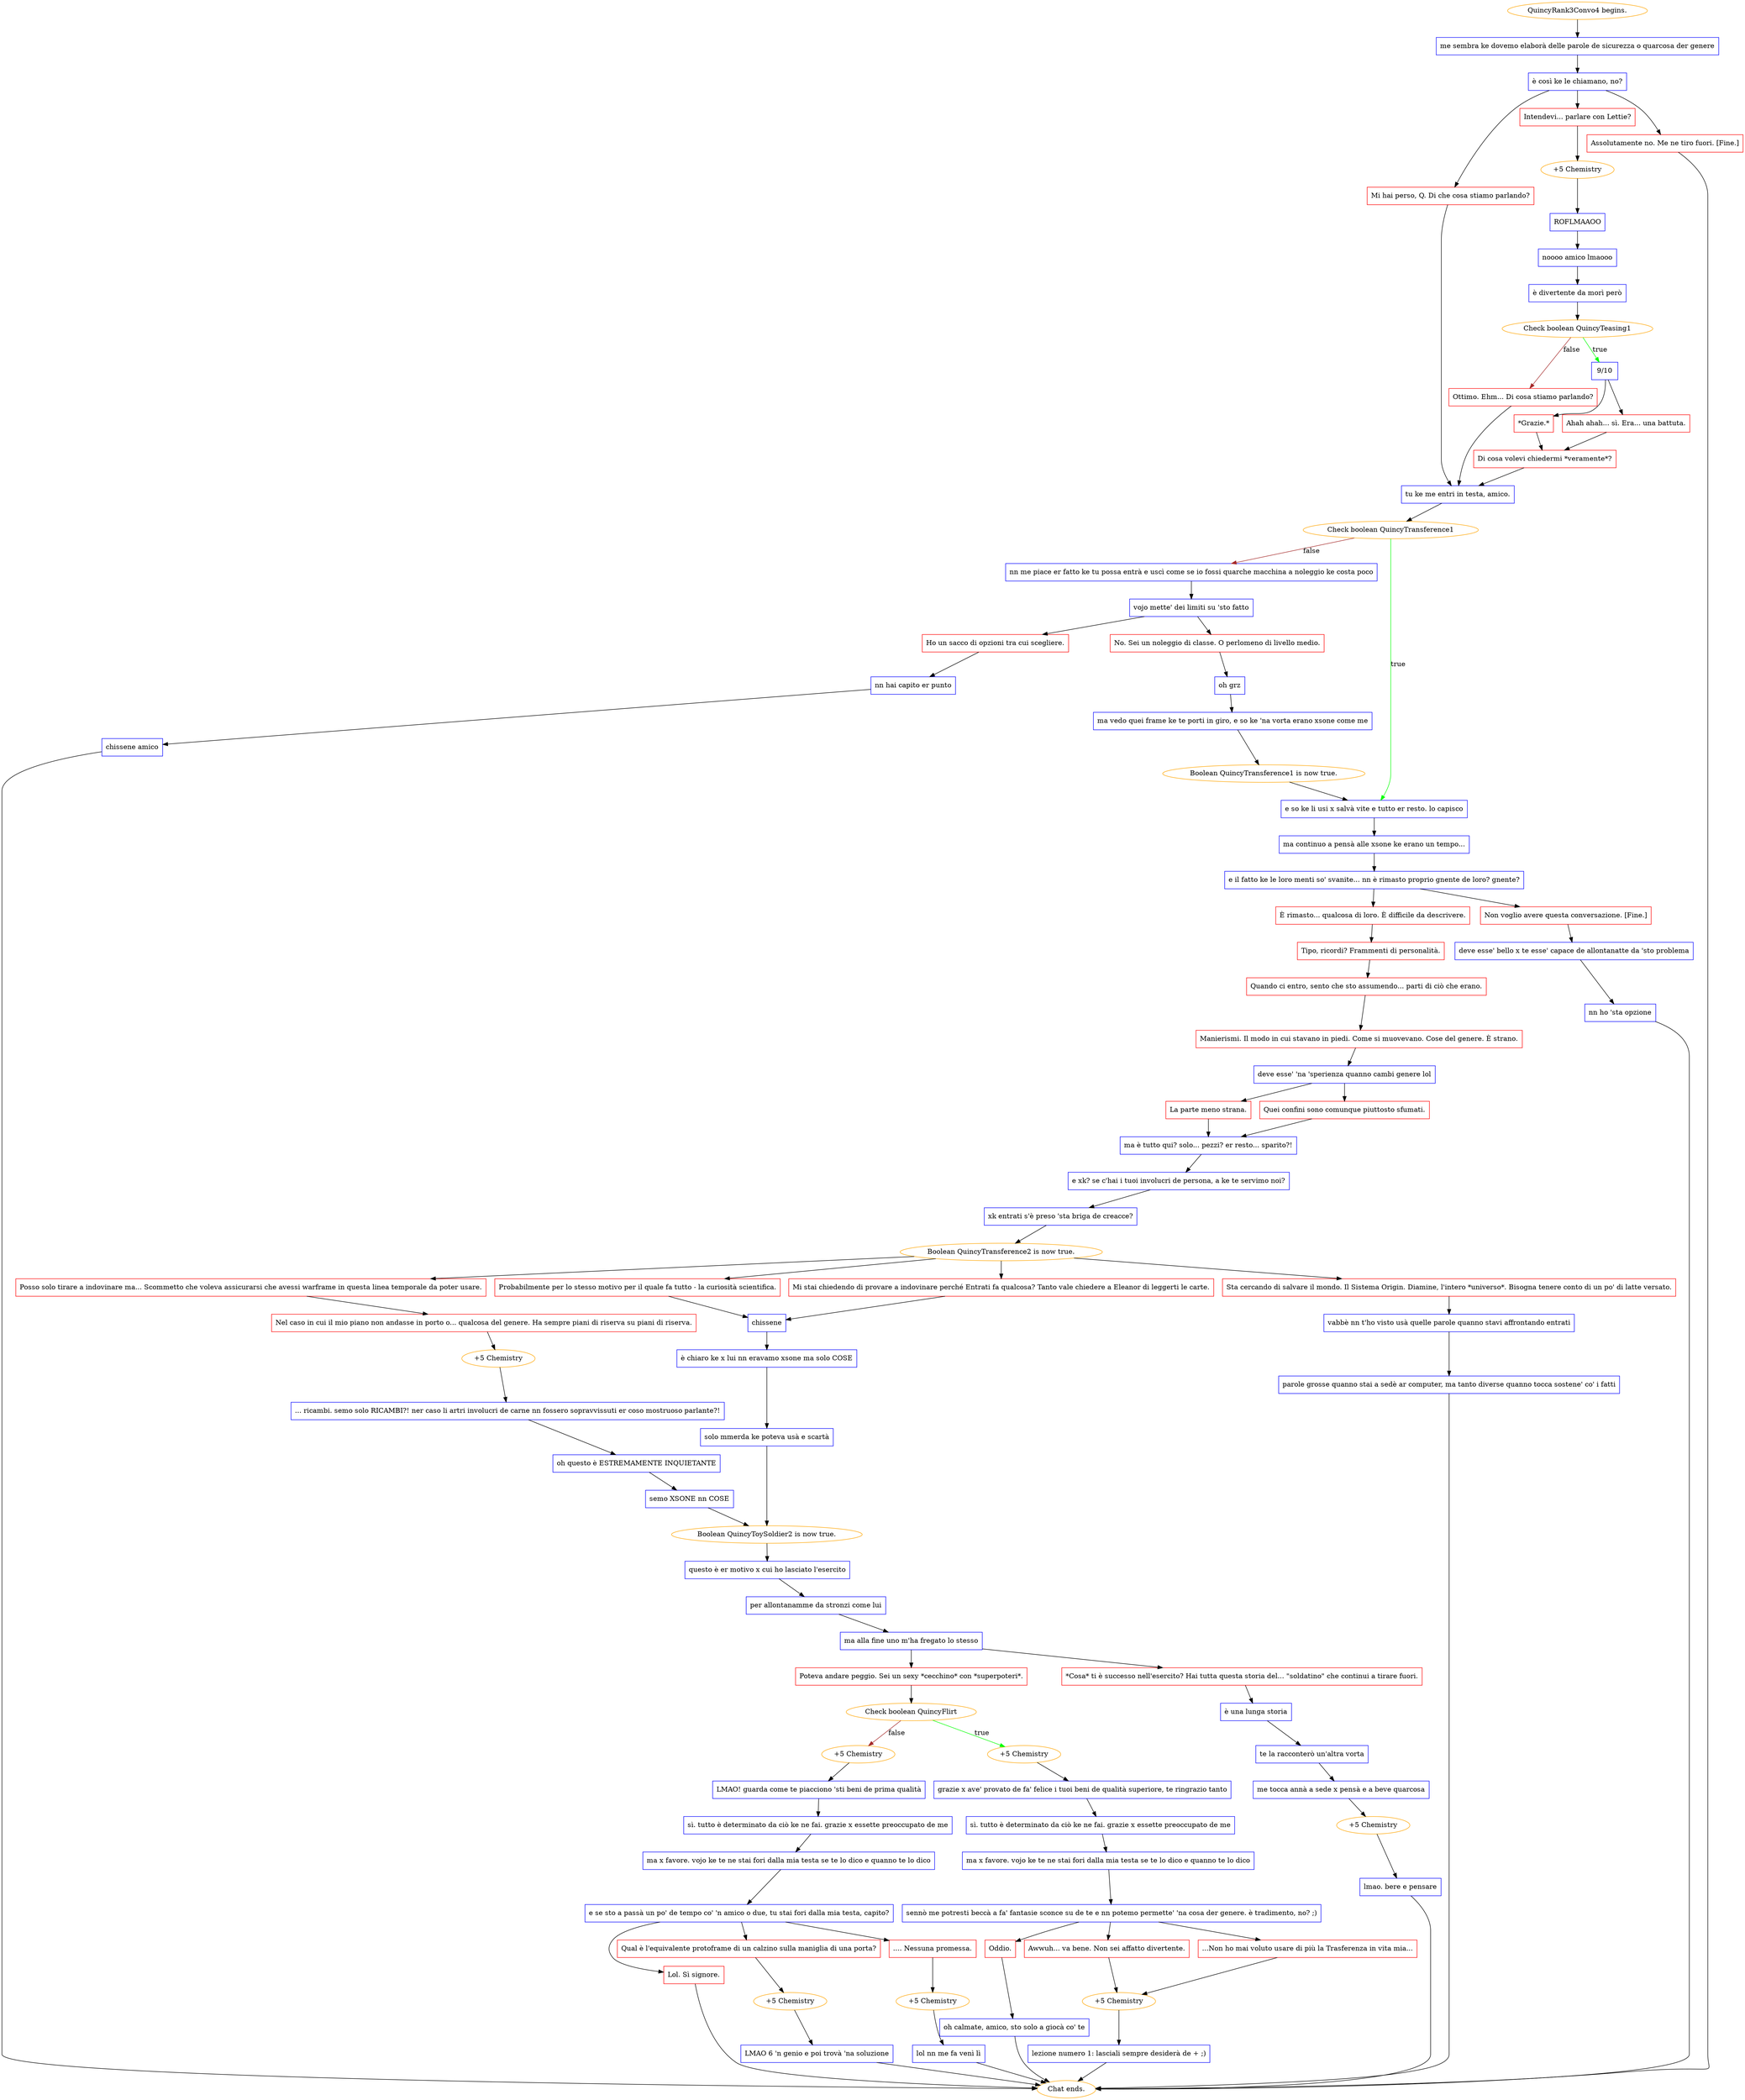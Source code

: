 digraph {
	"QuincyRank3Convo4 begins." [color=orange];
		"QuincyRank3Convo4 begins." -> j2993793545;
	j2993793545 [label="me sembra ke dovemo elaborà delle parole de sicurezza o quarcosa der genere",shape=box,color=blue];
		j2993793545 -> j1963451755;
	j1963451755 [label="è così ke le chiamano, no?",shape=box,color=blue];
		j1963451755 -> j1205739296;
		j1963451755 -> j1701659220;
		j1963451755 -> j4069262512;
	j1205739296 [label="Intendevi... parlare con Lettie?",shape=box,color=red];
		j1205739296 -> j718011853;
	j1701659220 [label="Mi hai perso, Q. Di che cosa stiamo parlando?",shape=box,color=red];
		j1701659220 -> j2511792979;
	j4069262512 [label="Assolutamente no. Me ne tiro fuori. [Fine.]",shape=box,color=red];
		j4069262512 -> "Chat ends.";
	j718011853 [label="+5 Chemistry",color=orange];
		j718011853 -> j132995055;
	j2511792979 [label="tu ke me entri in testa, amico.",shape=box,color=blue];
		j2511792979 -> j2974171597;
	"Chat ends." [color=orange];
	j132995055 [label="ROFLMAAOO",shape=box,color=blue];
		j132995055 -> j1216338436;
	j2974171597 [label="Check boolean QuincyTransference1",color=orange];
		j2974171597 -> j2618667562 [label=true,color=green];
		j2974171597 -> j1683377721 [label=false,color=brown];
	j1216338436 [label="noooo amico lmaooo",shape=box,color=blue];
		j1216338436 -> j42408604;
	j2618667562 [label="e so ke li usi x salvà vite e tutto er resto. lo capisco",shape=box,color=blue];
		j2618667562 -> j154885301;
	j1683377721 [label="nn me piace er fatto ke tu possa entrà e uscì come se io fossi quarche macchina a noleggio ke costa poco",shape=box,color=blue];
		j1683377721 -> j2641918094;
	j42408604 [label="è divertente da morì però",shape=box,color=blue];
		j42408604 -> j4258016429;
	j154885301 [label="ma continuo a pensà alle xsone ke erano un tempo...",shape=box,color=blue];
		j154885301 -> j3199843490;
	j2641918094 [label="vojo mette' dei limiti su 'sto fatto",shape=box,color=blue];
		j2641918094 -> j2910104359;
		j2641918094 -> j2306974404;
	j4258016429 [label="Check boolean QuincyTeasing1",color=orange];
		j4258016429 -> j1324592161 [label=true,color=green];
		j4258016429 -> j2176745644 [label=false,color=brown];
	j3199843490 [label="e il fatto ke le loro menti so' svanite... nn è rimasto proprio gnente de loro? gnente?",shape=box,color=blue];
		j3199843490 -> j3413658284;
		j3199843490 -> j151146949;
	j2910104359 [label="No. Sei un noleggio di classe. O perlomeno di livello medio.",shape=box,color=red];
		j2910104359 -> j3141289967;
	j2306974404 [label="Ho un sacco di opzioni tra cui scegliere.",shape=box,color=red];
		j2306974404 -> j2875275422;
	j1324592161 [label="9/10",shape=box,color=blue];
		j1324592161 -> j1116085617;
		j1324592161 -> j2117282200;
	j2176745644 [label="Ottimo. Ehm... Di cosa stiamo parlando?",shape=box,color=red];
		j2176745644 -> j2511792979;
	j3413658284 [label="È rimasto... qualcosa di loro. È difficile da descrivere.",shape=box,color=red];
		j3413658284 -> j2834908129;
	j151146949 [label="Non voglio avere questa conversazione. [Fine.]",shape=box,color=red];
		j151146949 -> j1146410044;
	j3141289967 [label="oh grz",shape=box,color=blue];
		j3141289967 -> j3267581366;
	j2875275422 [label="nn hai capito er punto",shape=box,color=blue];
		j2875275422 -> j833031433;
	j1116085617 [label="*Grazie.*",shape=box,color=red];
		j1116085617 -> j1382180812;
	j2117282200 [label="Ahah ahah... sì. Era... una battuta.",shape=box,color=red];
		j2117282200 -> j1382180812;
	j2834908129 [label="Tipo, ricordi? Frammenti di personalità.",shape=box,color=red];
		j2834908129 -> j3051417340;
	j1146410044 [label="deve esse' bello x te esse' capace de allontanatte da 'sto problema",shape=box,color=blue];
		j1146410044 -> j2755189356;
	j3267581366 [label="ma vedo quei frame ke te porti in giro, e so ke 'na vorta erano xsone come me",shape=box,color=blue];
		j3267581366 -> j2434807589;
	j833031433 [label="chissene amico",shape=box,color=blue];
		j833031433 -> "Chat ends.";
	j1382180812 [label="Di cosa volevi chiedermi *veramente*?",shape=box,color=red];
		j1382180812 -> j2511792979;
	j3051417340 [label="Quando ci entro, sento che sto assumendo... parti di ciò che erano.",shape=box,color=red];
		j3051417340 -> j126201992;
	j2755189356 [label="nn ho 'sta opzione",shape=box,color=blue];
		j2755189356 -> "Chat ends.";
	j2434807589 [label="Boolean QuincyTransference1 is now true.",color=orange];
		j2434807589 -> j2618667562;
	j126201992 [label="Manierismi. Il modo in cui stavano in piedi. Come si muovevano. Cose del genere. È strano.",shape=box,color=red];
		j126201992 -> j3948484934;
	j3948484934 [label="deve esse' 'na 'sperienza quanno cambi genere lol",shape=box,color=blue];
		j3948484934 -> j4119415269;
		j3948484934 -> j1119127024;
	j4119415269 [label="La parte meno strana.",shape=box,color=red];
		j4119415269 -> j569842834;
	j1119127024 [label="Quei confini sono comunque piuttosto sfumati.",shape=box,color=red];
		j1119127024 -> j569842834;
	j569842834 [label="ma è tutto qui? solo... pezzi? er resto... sparito?!",shape=box,color=blue];
		j569842834 -> j3541359798;
	j3541359798 [label="e xk? se c'hai i tuoi involucri de persona, a ke te servimo noi?",shape=box,color=blue];
		j3541359798 -> j1137779367;
	j1137779367 [label="xk entrati s'è preso 'sta briga de creacce?",shape=box,color=blue];
		j1137779367 -> j2266904553;
	j2266904553 [label="Boolean QuincyTransference2 is now true.",color=orange];
		j2266904553 -> j1209437349;
		j2266904553 -> j353578815;
		j2266904553 -> j1079590782;
		j2266904553 -> j3269485791;
	j1209437349 [label="Posso solo tirare a indovinare ma... Scommetto che voleva assicurarsi che avessi warframe in questa linea temporale da poter usare.",shape=box,color=red];
		j1209437349 -> j483101494;
	j353578815 [label="Probabilmente per lo stesso motivo per il quale fa tutto - la curiosità scientifica.",shape=box,color=red];
		j353578815 -> j394457930;
	j1079590782 [label="Sta cercando di salvare il mondo. Il Sistema Origin. Diamine, l'intero *universo*. Bisogna tenere conto di un po' di latte versato.",shape=box,color=red];
		j1079590782 -> j4230837168;
	j3269485791 [label="Mi stai chiedendo di provare a indovinare perché Entrati fa qualcosa? Tanto vale chiedere a Eleanor di leggerti le carte.",shape=box,color=red];
		j3269485791 -> j394457930;
	j483101494 [label="Nel caso in cui il mio piano non andasse in porto o... qualcosa del genere. Ha sempre piani di riserva su piani di riserva.",shape=box,color=red];
		j483101494 -> j2353518397;
	j394457930 [label="chissene",shape=box,color=blue];
		j394457930 -> j3577479480;
	j4230837168 [label="vabbè nn t'ho visto usà quelle parole quanno stavi affrontando entrati",shape=box,color=blue];
		j4230837168 -> j814689616;
	j2353518397 [label="+5 Chemistry",color=orange];
		j2353518397 -> j2999372665;
	j3577479480 [label="è chiaro ke x lui nn eravamo xsone ma solo COSE",shape=box,color=blue];
		j3577479480 -> j720795292;
	j814689616 [label="parole grosse quanno stai a sedè ar computer, ma tanto diverse quanno tocca sostene' co' i fatti",shape=box,color=blue];
		j814689616 -> "Chat ends.";
	j2999372665 [label="... ricambi. semo solo RICAMBI?! ner caso li artri involucri de carne nn fossero sopravvissuti er coso mostruoso parlante?!",shape=box,color=blue];
		j2999372665 -> j3421389985;
	j720795292 [label="solo mmerda ke poteva usà e scartà",shape=box,color=blue];
		j720795292 -> j3481860155;
	j3421389985 [label="oh questo è ESTREMAMENTE INQUIETANTE",shape=box,color=blue];
		j3421389985 -> j1533148853;
	j3481860155 [label="Boolean QuincyToySoldier2 is now true.",color=orange];
		j3481860155 -> j806322198;
	j1533148853 [label="semo XSONE nn COSE",shape=box,color=blue];
		j1533148853 -> j3481860155;
	j806322198 [label="questo è er motivo x cui ho lasciato l'esercito",shape=box,color=blue];
		j806322198 -> j157745537;
	j157745537 [label="per allontanamme da stronzi come lui",shape=box,color=blue];
		j157745537 -> j1332831788;
	j1332831788 [label="ma alla fine uno m'ha fregato lo stesso",shape=box,color=blue];
		j1332831788 -> j3281716267;
		j1332831788 -> j467189801;
	j3281716267 [label="Poteva andare peggio. Sei un sexy *cecchino* con *superpoteri*.",shape=box,color=red];
		j3281716267 -> j2874288190;
	j467189801 [label="*Cosa* ti è successo nell'esercito? Hai tutta questa storia del... \"soldatino\" che continui a tirare fuori.",shape=box,color=red];
		j467189801 -> j4208289566;
	j2874288190 [label="Check boolean QuincyFlirt",color=orange];
		j2874288190 -> j278537398 [label=true,color=green];
		j2874288190 -> j177397245 [label=false,color=brown];
	j4208289566 [label="è una lunga storia",shape=box,color=blue];
		j4208289566 -> j148633079;
	j278537398 [label="+5 Chemistry",color=orange];
		j278537398 -> j3890096965;
	j177397245 [label="+5 Chemistry",color=orange];
		j177397245 -> j955630533;
	j148633079 [label="te la racconterò un'altra vorta",shape=box,color=blue];
		j148633079 -> j1167970511;
	j3890096965 [label="grazie x ave' provato de fa' felice i tuoi beni de qualità superiore, te ringrazio tanto",shape=box,color=blue];
		j3890096965 -> j595137383;
	j955630533 [label="LMAO! guarda come te piacciono 'sti beni de prima qualità",shape=box,color=blue];
		j955630533 -> j1740324032;
	j1167970511 [label="me tocca annà a sede x pensà e a beve quarcosa",shape=box,color=blue];
		j1167970511 -> j1434156862;
	j595137383 [label="sì. tutto è determinato da ciò ke ne fai. grazie x essette preoccupato de me",shape=box,color=blue];
		j595137383 -> j3315781193;
	j1740324032 [label="sì. tutto è determinato da ciò ke ne fai. grazie x essette preoccupato de me",shape=box,color=blue];
		j1740324032 -> j3055721240;
	j1434156862 [label="+5 Chemistry",color=orange];
		j1434156862 -> j2919371624;
	j3315781193 [label="ma x favore. vojo ke te ne stai fori dalla mia testa se te lo dico e quanno te lo dico",shape=box,color=blue];
		j3315781193 -> j295402985;
	j3055721240 [label="ma x favore. vojo ke te ne stai fori dalla mia testa se te lo dico e quanno te lo dico",shape=box,color=blue];
		j3055721240 -> j3023733328;
	j2919371624 [label="lmao. bere e pensare",shape=box,color=blue];
		j2919371624 -> "Chat ends.";
	j295402985 [label="sennò me potresti beccà a fa' fantasie sconce su de te e nn potemo permette' 'na cosa der genere. è tradimento, no? ;)",shape=box,color=blue];
		j295402985 -> j4227686031;
		j295402985 -> j1310354586;
		j295402985 -> j3510608844;
	j3023733328 [label="e se sto a passà un po' de tempo co' 'n amico o due, tu stai fori dalla mia testa, capito?",shape=box,color=blue];
		j3023733328 -> j853428707;
		j3023733328 -> j884430129;
		j3023733328 -> j2367621943;
	j4227686031 [label="...Non ho mai voluto usare di più la Trasferenza in vita mia...",shape=box,color=red];
		j4227686031 -> j2283268065;
	j1310354586 [label="Awwuh... va bene. Non sei affatto divertente.",shape=box,color=red];
		j1310354586 -> j2283268065;
	j3510608844 [label="Oddio.",shape=box,color=red];
		j3510608844 -> j2144355929;
	j853428707 [label="Qual è l'equivalente protoframe di un calzino sulla maniglia di una porta?",shape=box,color=red];
		j853428707 -> j1804762385;
	j884430129 [label=".... Nessuna promessa.",shape=box,color=red];
		j884430129 -> j1513414019;
	j2367621943 [label="Lol. Sì signore.",shape=box,color=red];
		j2367621943 -> "Chat ends.";
	j2283268065 [label="+5 Chemistry",color=orange];
		j2283268065 -> j1435200035;
	j2144355929 [label="oh calmate, amico, sto solo a giocà co' te",shape=box,color=blue];
		j2144355929 -> "Chat ends.";
	j1804762385 [label="+5 Chemistry",color=orange];
		j1804762385 -> j4035041132;
	j1513414019 [label="+5 Chemistry",color=orange];
		j1513414019 -> j629549143;
	j1435200035 [label="lezione numero 1: lasciali sempre desiderà de + ;)",shape=box,color=blue];
		j1435200035 -> "Chat ends.";
	j4035041132 [label="LMAO 6 'n genio e poi trovà 'na soluzione",shape=box,color=blue];
		j4035041132 -> "Chat ends.";
	j629549143 [label="lol nn me fa venì lì",shape=box,color=blue];
		j629549143 -> "Chat ends.";
}